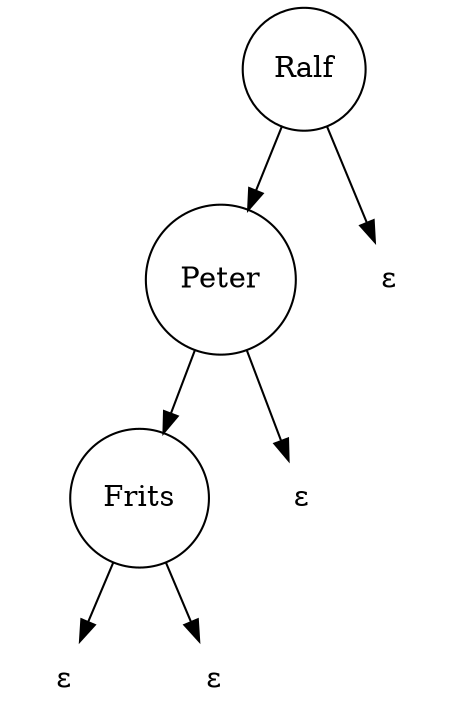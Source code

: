 digraph {
    // Node (Node (Node Empty "Frits" Empty) "Peter" Empty) "Ralf" Empty
    A [shape=circle, label="Ralf"]
    B [shape=circle, label="Peter"]
    C [shape=circle, label="Frits"]
    AE2 [shape=none, label="&epsilon;"]
    BE2 [shape=none, label="&epsilon;"]
    CE1 [shape=none, label="&epsilon;"]
    CE2 [shape=none, label="&epsilon;"]

    A -> B
    A -> AE2
    B -> C
    B -> BE2
    C -> CE1
    C -> CE2
}